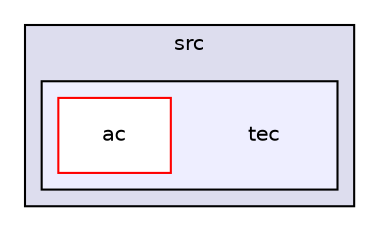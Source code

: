 digraph "src/tec" {
  compound=true
  node [ fontsize="10", fontname="Helvetica"];
  edge [ labelfontsize="10", labelfontname="Helvetica"];
  subgraph clusterdir_68267d1309a1af8e8297ef4c3efbcdba {
    graph [ bgcolor="#ddddee", pencolor="black", label="src" fontname="Helvetica", fontsize="10", URL="dir_68267d1309a1af8e8297ef4c3efbcdba.html"]
  subgraph clusterdir_78657327090696afd10081845150ef0f {
    graph [ bgcolor="#eeeeff", pencolor="black", label="" URL="dir_78657327090696afd10081845150ef0f.html"];
    dir_78657327090696afd10081845150ef0f [shape=plaintext label="tec"];
    dir_df744f48b7aef556d0f9192bf9af578e [shape=box label="ac" color="red" fillcolor="white" style="filled" URL="dir_df744f48b7aef556d0f9192bf9af578e.html"];
  }
  }
}
